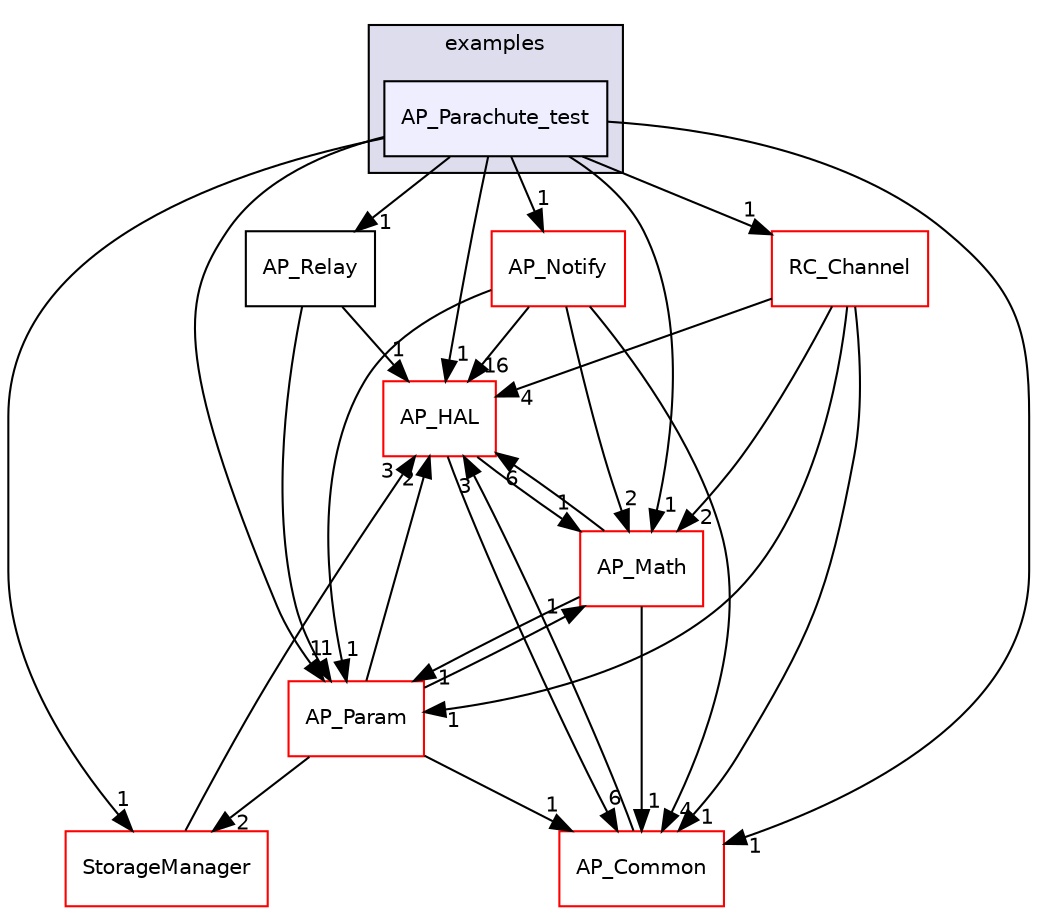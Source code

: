digraph "libraries/AP_Parachute/examples/AP_Parachute_test" {
  compound=true
  node [ fontsize="10", fontname="Helvetica"];
  edge [ labelfontsize="10", labelfontname="Helvetica"];
  subgraph clusterdir_f42a0dac728cb209e41bb8b6575880e7 {
    graph [ bgcolor="#ddddee", pencolor="black", label="examples" fontname="Helvetica", fontsize="10", URL="dir_f42a0dac728cb209e41bb8b6575880e7.html"]
  dir_ed250358722b9c252f49847df0d0e785 [shape=box, label="AP_Parachute_test", style="filled", fillcolor="#eeeeff", pencolor="black", URL="dir_ed250358722b9c252f49847df0d0e785.html"];
  }
  dir_9517a59ccb1d85d9df7fc09e86ba5740 [shape=box label="RC_Channel" fillcolor="white" style="filled" color="red" URL="dir_9517a59ccb1d85d9df7fc09e86ba5740.html"];
  dir_e79ddc13cd2b4faf04987f849586d280 [shape=box label="AP_Notify" fillcolor="white" style="filled" color="red" URL="dir_e79ddc13cd2b4faf04987f849586d280.html"];
  dir_1cbc10423b2512b31103883361e0123b [shape=box label="AP_HAL" fillcolor="white" style="filled" color="red" URL="dir_1cbc10423b2512b31103883361e0123b.html"];
  dir_200d929b8d5577e7f19dc05ce443c612 [shape=box label="AP_Param" fillcolor="white" style="filled" color="red" URL="dir_200d929b8d5577e7f19dc05ce443c612.html"];
  dir_4a7570780595b51b2e72a69353927583 [shape=box label="AP_Relay" URL="dir_4a7570780595b51b2e72a69353927583.html"];
  dir_943e52f8581fabc839a1d5cc5644b223 [shape=box label="StorageManager" fillcolor="white" style="filled" color="red" URL="dir_943e52f8581fabc839a1d5cc5644b223.html"];
  dir_93fb9127672489656ce87df72f6e986d [shape=box label="AP_Math" fillcolor="white" style="filled" color="red" URL="dir_93fb9127672489656ce87df72f6e986d.html"];
  dir_df3f4256615fd4197927a84a019a8bd8 [shape=box label="AP_Common" fillcolor="white" style="filled" color="red" URL="dir_df3f4256615fd4197927a84a019a8bd8.html"];
  dir_9517a59ccb1d85d9df7fc09e86ba5740->dir_1cbc10423b2512b31103883361e0123b [headlabel="4", labeldistance=1.5 headhref="dir_000173_000046.html"];
  dir_9517a59ccb1d85d9df7fc09e86ba5740->dir_200d929b8d5577e7f19dc05ce443c612 [headlabel="1", labeldistance=1.5 headhref="dir_000173_000127.html"];
  dir_9517a59ccb1d85d9df7fc09e86ba5740->dir_93fb9127672489656ce87df72f6e986d [headlabel="2", labeldistance=1.5 headhref="dir_000173_000095.html"];
  dir_9517a59ccb1d85d9df7fc09e86ba5740->dir_df3f4256615fd4197927a84a019a8bd8 [headlabel="1", labeldistance=1.5 headhref="dir_000173_000030.html"];
  dir_e79ddc13cd2b4faf04987f849586d280->dir_1cbc10423b2512b31103883361e0123b [headlabel="16", labeldistance=1.5 headhref="dir_000117_000046.html"];
  dir_e79ddc13cd2b4faf04987f849586d280->dir_200d929b8d5577e7f19dc05ce443c612 [headlabel="1", labeldistance=1.5 headhref="dir_000117_000127.html"];
  dir_e79ddc13cd2b4faf04987f849586d280->dir_93fb9127672489656ce87df72f6e986d [headlabel="2", labeldistance=1.5 headhref="dir_000117_000095.html"];
  dir_e79ddc13cd2b4faf04987f849586d280->dir_df3f4256615fd4197927a84a019a8bd8 [headlabel="4", labeldistance=1.5 headhref="dir_000117_000030.html"];
  dir_1cbc10423b2512b31103883361e0123b->dir_93fb9127672489656ce87df72f6e986d [headlabel="1", labeldistance=1.5 headhref="dir_000046_000095.html"];
  dir_1cbc10423b2512b31103883361e0123b->dir_df3f4256615fd4197927a84a019a8bd8 [headlabel="6", labeldistance=1.5 headhref="dir_000046_000030.html"];
  dir_200d929b8d5577e7f19dc05ce443c612->dir_1cbc10423b2512b31103883361e0123b [headlabel="2", labeldistance=1.5 headhref="dir_000127_000046.html"];
  dir_200d929b8d5577e7f19dc05ce443c612->dir_943e52f8581fabc839a1d5cc5644b223 [headlabel="2", labeldistance=1.5 headhref="dir_000127_000177.html"];
  dir_200d929b8d5577e7f19dc05ce443c612->dir_93fb9127672489656ce87df72f6e986d [headlabel="1", labeldistance=1.5 headhref="dir_000127_000095.html"];
  dir_200d929b8d5577e7f19dc05ce443c612->dir_df3f4256615fd4197927a84a019a8bd8 [headlabel="1", labeldistance=1.5 headhref="dir_000127_000030.html"];
  dir_ed250358722b9c252f49847df0d0e785->dir_9517a59ccb1d85d9df7fc09e86ba5740 [headlabel="1", labeldistance=1.5 headhref="dir_000126_000173.html"];
  dir_ed250358722b9c252f49847df0d0e785->dir_e79ddc13cd2b4faf04987f849586d280 [headlabel="1", labeldistance=1.5 headhref="dir_000126_000117.html"];
  dir_ed250358722b9c252f49847df0d0e785->dir_1cbc10423b2512b31103883361e0123b [headlabel="1", labeldistance=1.5 headhref="dir_000126_000046.html"];
  dir_ed250358722b9c252f49847df0d0e785->dir_200d929b8d5577e7f19dc05ce443c612 [headlabel="1", labeldistance=1.5 headhref="dir_000126_000127.html"];
  dir_ed250358722b9c252f49847df0d0e785->dir_4a7570780595b51b2e72a69353927583 [headlabel="1", labeldistance=1.5 headhref="dir_000126_000137.html"];
  dir_ed250358722b9c252f49847df0d0e785->dir_943e52f8581fabc839a1d5cc5644b223 [headlabel="1", labeldistance=1.5 headhref="dir_000126_000177.html"];
  dir_ed250358722b9c252f49847df0d0e785->dir_93fb9127672489656ce87df72f6e986d [headlabel="1", labeldistance=1.5 headhref="dir_000126_000095.html"];
  dir_ed250358722b9c252f49847df0d0e785->dir_df3f4256615fd4197927a84a019a8bd8 [headlabel="1", labeldistance=1.5 headhref="dir_000126_000030.html"];
  dir_4a7570780595b51b2e72a69353927583->dir_1cbc10423b2512b31103883361e0123b [headlabel="1", labeldistance=1.5 headhref="dir_000137_000046.html"];
  dir_4a7570780595b51b2e72a69353927583->dir_200d929b8d5577e7f19dc05ce443c612 [headlabel="1", labeldistance=1.5 headhref="dir_000137_000127.html"];
  dir_943e52f8581fabc839a1d5cc5644b223->dir_1cbc10423b2512b31103883361e0123b [headlabel="3", labeldistance=1.5 headhref="dir_000177_000046.html"];
  dir_93fb9127672489656ce87df72f6e986d->dir_1cbc10423b2512b31103883361e0123b [headlabel="6", labeldistance=1.5 headhref="dir_000095_000046.html"];
  dir_93fb9127672489656ce87df72f6e986d->dir_200d929b8d5577e7f19dc05ce443c612 [headlabel="1", labeldistance=1.5 headhref="dir_000095_000127.html"];
  dir_93fb9127672489656ce87df72f6e986d->dir_df3f4256615fd4197927a84a019a8bd8 [headlabel="1", labeldistance=1.5 headhref="dir_000095_000030.html"];
  dir_df3f4256615fd4197927a84a019a8bd8->dir_1cbc10423b2512b31103883361e0123b [headlabel="3", labeldistance=1.5 headhref="dir_000030_000046.html"];
}
